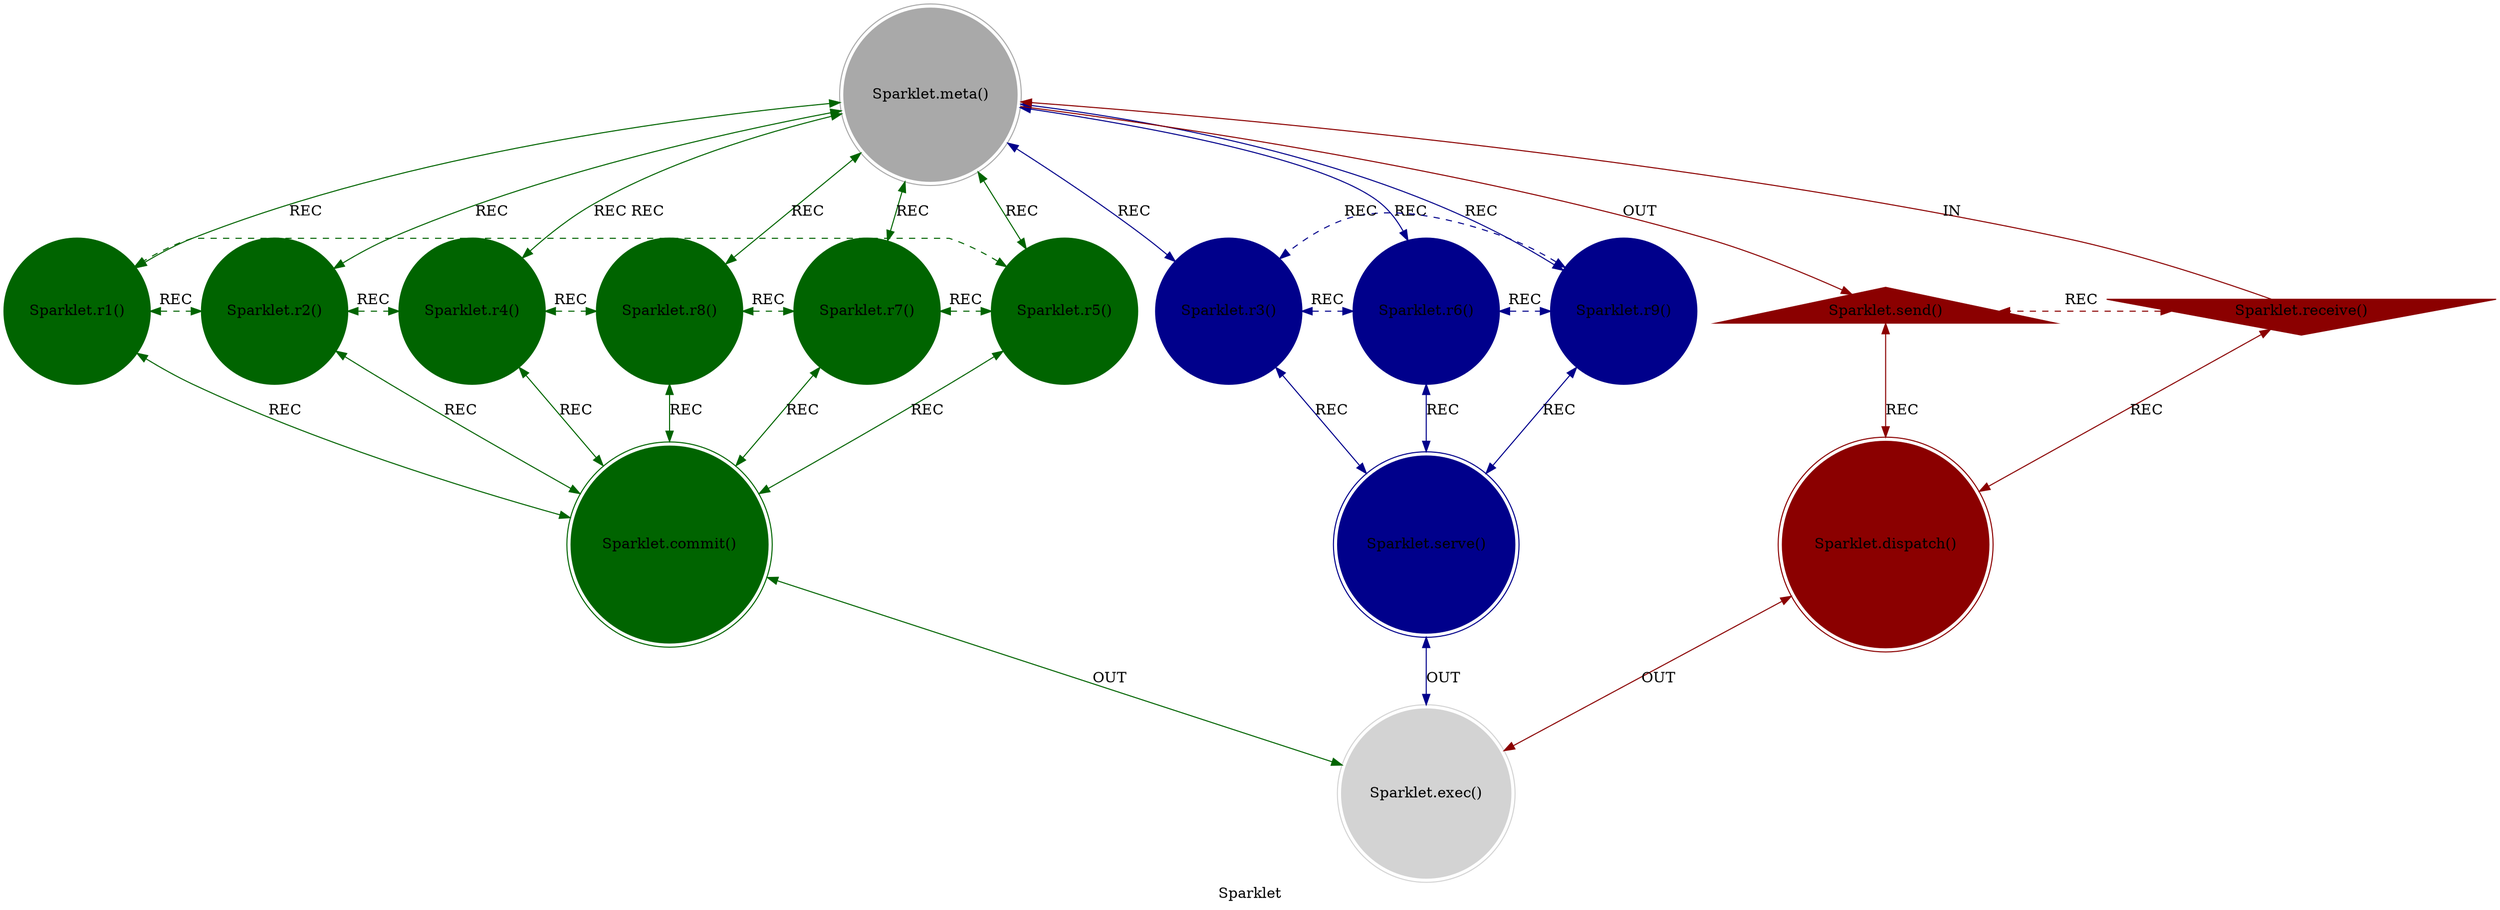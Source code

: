 strict digraph Sparklet {
    style = filled;
    color = lightgray;
    node [shape = circle; style = filled; color = lightgreen;];
    edge [color = darkgray;];
    label = "Sparklet";
    comment = "A Theory of Meaning.";
    
    spark_0_t [label = "Sparklet.meta()";comment = "Abstract: TODO";shape = doublecircle;color = darkgray;];
    spark_1_t [label = "Sparklet.r1()";comment = "Initiation: TODO";color = darkgreen;];
    spark_2_t [label = "Sparklet.r2()";comment = "Response: TODO";color = darkgreen;];
    spark_4_t [label = "Sparklet.r4()";comment = "Integration: TODO";color = darkgreen;];
    spark_8_t [label = "Sparklet.r8()";comment = "Reflection: TODO";color = darkgreen;];
    spark_7_t [label = "Sparklet.r7()";comment = "Consolidation: TODO";color = darkgreen;];
    spark_5_t [label = "Sparklet.r5()";comment = "Propagation: TODO";color = darkgreen;];
    spark_3_t [label = "Sparklet.r3()";comment = "Thesis: TODO";color = darkblue;];
    spark_6_t [label = "Sparklet.r6()";comment = "Antithesis: TODO";color = darkblue;];
    spark_9_t [label = "Sparklet.r9()";comment = "Synthesis: TODO";color = darkblue;];
    spark_a_t [label = "Sparklet.receive()";comment = "Potential: TODO";shape = invtriangle;color = darkred;];
    spark_b_t [label = "Sparklet.send()";comment = "Manifest: TODO";shape = triangle;color = darkred;];
    spark_c_t [label = "Sparklet.dispatch()";comment = "Why-Who: TODO";shape = doublecircle;color = darkred;];
    spark_d_t [label = "Sparklet.commit()";comment = "What-How: TODO";shape = doublecircle;color = darkgreen;];
    spark_e_t [label = "Sparklet.serve()";comment = "When-Where: TODO";shape = doublecircle;color = darkblue;];
    spark_f_t [label = "Sparklet.exec()";comment = "Which-Closure: TODO";shape = doublecircle;color = lightgray;];
    
    spark_a_t -> spark_0_t [label = "IN"; comment = "todo"; color = darkred; constraint = false;];
    spark_0_t -> spark_b_t [label = "OUT"; comment = "todo"; color = darkred;];
    spark_0_t -> spark_3_t [label = "REC"; comment = "todo"; color = darkblue; dir = both;];
    spark_0_t -> spark_6_t [label = "REC"; comment = "todo"; color = darkblue; dir = both;];
    spark_0_t -> spark_9_t [label = "REC"; comment = "todo"; color = darkblue; dir = both;];
    spark_0_t -> spark_1_t [label = "REC"; comment = "todo"; color = darkgreen; dir = both;];
    spark_0_t -> spark_2_t [label = "REC"; comment = "todo"; color = darkgreen; dir = both;];
    spark_0_t -> spark_4_t [label = "REC"; comment = "todo"; color = darkgreen; dir = both;];
    spark_0_t -> spark_8_t [label = "REC"; comment = "todo"; color = darkgreen; dir = both;];
    spark_0_t -> spark_7_t [label = "REC"; comment = "todo"; color = darkgreen; dir = both;];
    spark_0_t -> spark_5_t [label = "REC"; comment = "todo"; color = darkgreen; dir = both;];
    
    spark_a_t -> spark_c_t [label = "REC"; comment = "todo"; color = darkred; dir = both;];
    spark_b_t -> spark_c_t [label = "REC"; comment = "todo"; color = darkred; dir = both;];
    spark_1_t -> spark_d_t [label = "REC"; comment = "todo"; color = darkgreen; dir = both;];
    spark_2_t -> spark_d_t [label = "REC"; comment = "todo"; color = darkgreen; dir = both;];
    spark_4_t -> spark_d_t [label = "REC"; comment = "todo"; color = darkgreen; dir = both;];
    spark_8_t -> spark_d_t [label = "REC"; comment = "todo"; color = darkgreen; dir = both;];
    spark_7_t -> spark_d_t [label = "REC"; comment = "todo"; color = darkgreen; dir = both;];
    spark_5_t -> spark_d_t [label = "REC"; comment = "todo"; color = darkgreen; dir = both;];
    spark_3_t -> spark_e_t [label = "REC"; comment = "todo"; color = darkblue; dir = both;];
    spark_6_t -> spark_e_t [label = "REC"; comment = "todo"; color = darkblue; dir = both;];
    spark_9_t -> spark_e_t [label = "REC"; comment = "todo"; color = darkblue; dir = both;];
    
    spark_1_t -> spark_2_t [label = "REC"; comment = "todo"; color = darkgreen; dir = both; style = dashed; constraint = false;];
    spark_2_t -> spark_4_t [label = "REC"; comment = "todo"; color = darkgreen; dir = both; style = dashed; constraint = false;];
    spark_4_t -> spark_8_t [label = "REC"; comment = "todo"; color = darkgreen; dir = both; style = dashed; constraint = false;];
    spark_8_t -> spark_7_t [label = "REC"; comment = "todo"; color = darkgreen; dir = both; style = dashed; constraint = false;];
    spark_7_t -> spark_5_t [label = "REC"; comment = "todo"; color = darkgreen; dir = both; style = dashed; constraint = false;];
    spark_5_t -> spark_1_t [label = "REC"; comment = "todo"; color = darkgreen; dir = both; style = dashed; constraint = false;];
    spark_3_t -> spark_6_t [label = "REC"; comment = "todo"; color = darkblue; dir = both; style = dashed; constraint = false;];
    spark_6_t -> spark_9_t [label = "REC"; comment = "todo"; color = darkblue; dir = both; style = dashed; constraint = false;];
    spark_9_t -> spark_3_t [label = "REC"; comment = "todo"; color = darkblue; dir = both; style = dashed; constraint = false;];
    spark_a_t -> spark_b_t [label = "REC"; comment = "todo"; color = darkred; dir = both; style = dashed; constraint = false;];
    
    spark_c_t -> spark_f_t [label = "OUT"; comment = "todo"; color = darkred; dir = both;];
    spark_d_t -> spark_f_t [label = "OUT"; comment = "todo"; color = darkgreen; dir = both;];
    spark_e_t -> spark_f_t [label = "OUT"; comment = "todo"; color = darkblue; dir = both;];
}